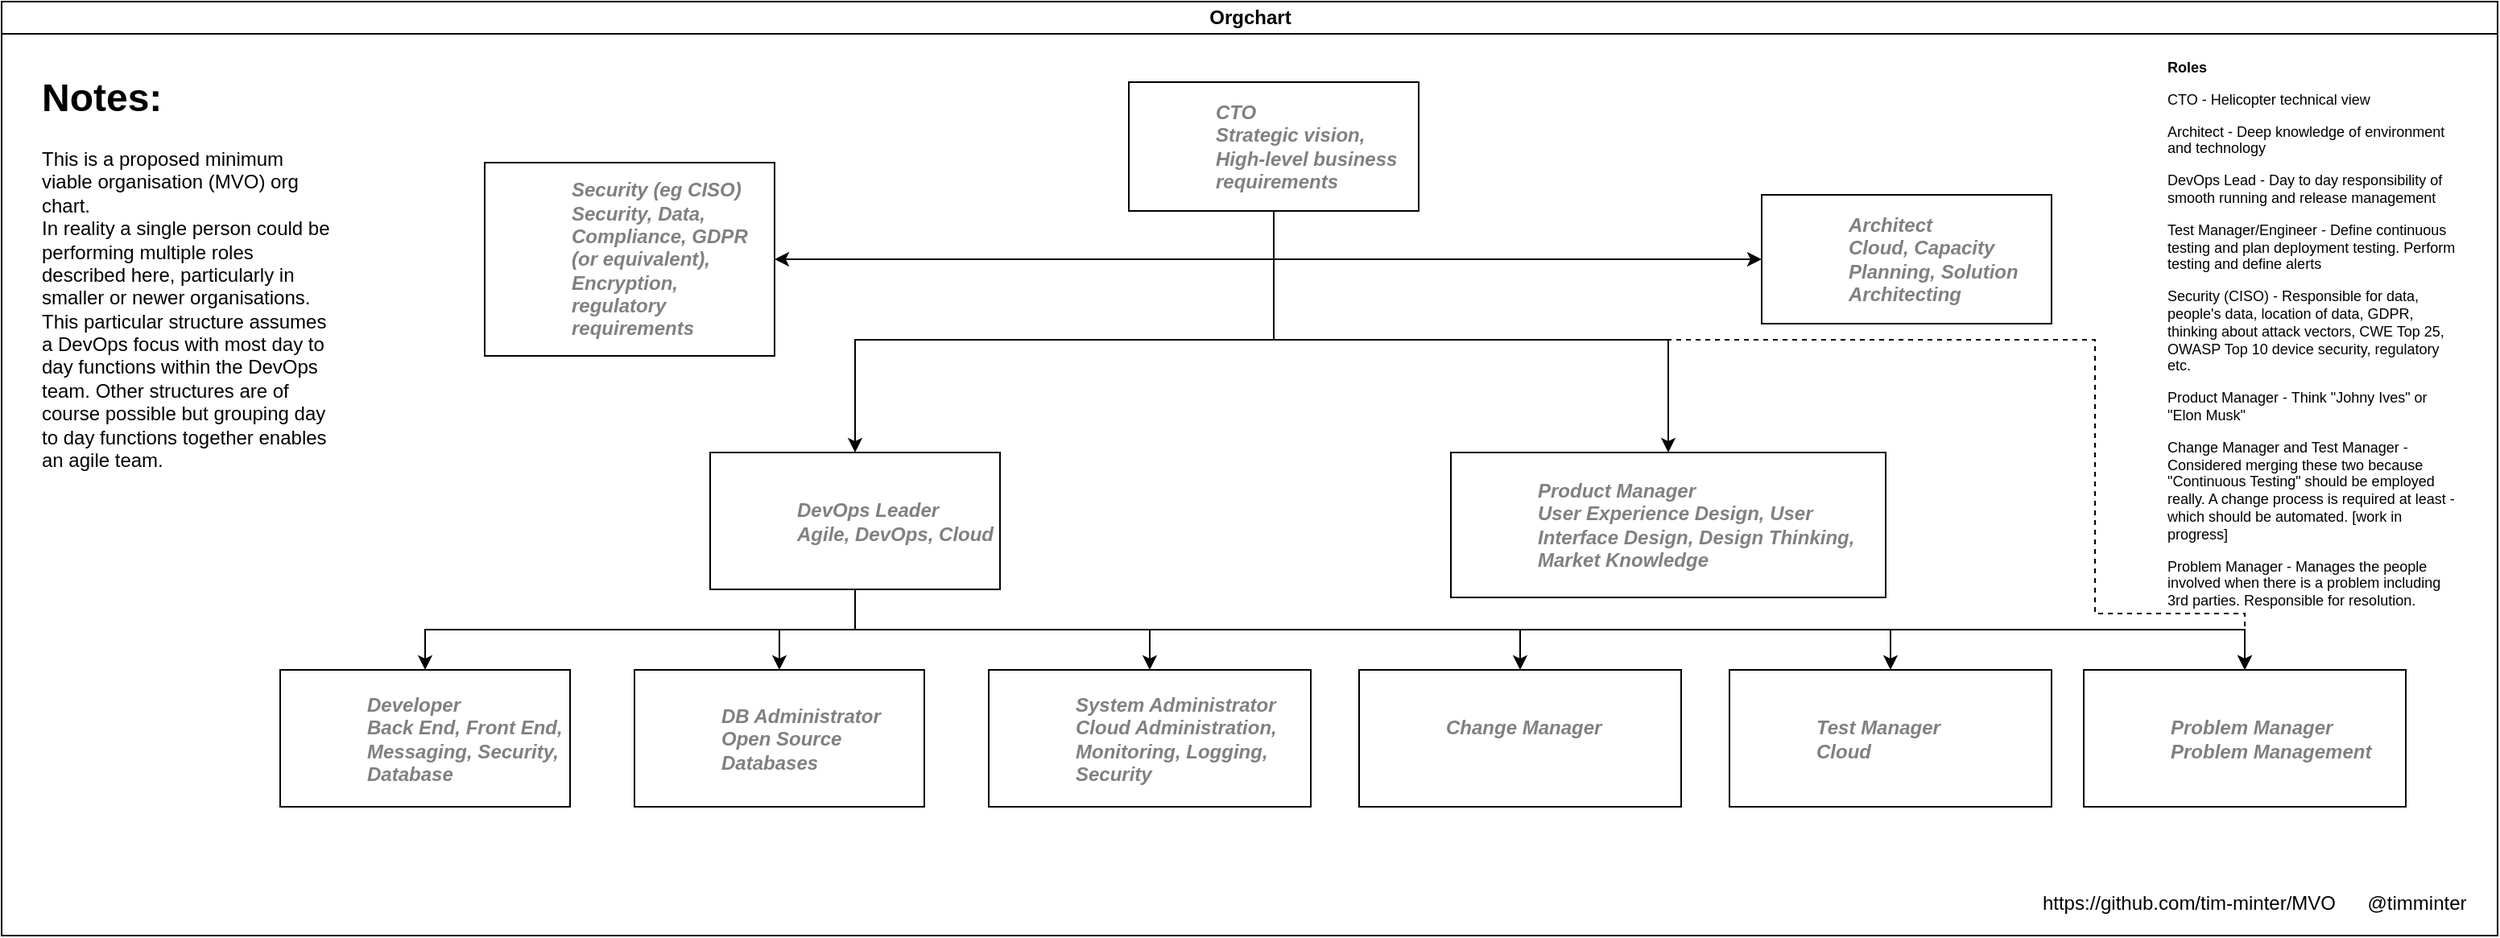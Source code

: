 <mxfile version="14.6.13" type="device"><diagram id="prtHgNgQTEPvFCAcTncT" name="Page-1"><mxGraphModel dx="1933" dy="773" grid="1" gridSize="10" guides="1" tooltips="1" connect="1" arrows="1" fold="1" page="1" pageScale="1" pageWidth="827" pageHeight="1169" math="0" shadow="0"><root><mxCell id="0"/><mxCell id="1" parent="0"/><object label="Orgchart" id="dNxyNK7c78bLwvsdeMH5-11"><mxCell style="swimlane;html=1;startSize=20;horizontal=1;containerType=tree;glass=0;" parent="1" vertex="1"><mxGeometry x="-580" y="90" width="1550" height="580" as="geometry"/></mxCell></object><mxCell id="3JLfMsv4iD11TpVlo-Bk-15" style="edgeStyle=orthogonalEdgeStyle;rounded=0;orthogonalLoop=1;jettySize=auto;html=1;exitX=0.5;exitY=1;exitDx=0;exitDy=0;entryX=0;entryY=0.5;entryDx=0;entryDy=0;" parent="dNxyNK7c78bLwvsdeMH5-11" source="dNxyNK7c78bLwvsdeMH5-12" target="3JLfMsv4iD11TpVlo-Bk-14" edge="1"><mxGeometry relative="1" as="geometry"/></mxCell><mxCell id="3JLfMsv4iD11TpVlo-Bk-44" style="edgeStyle=orthogonalEdgeStyle;rounded=0;orthogonalLoop=1;jettySize=auto;html=1;exitX=0.5;exitY=1;exitDx=0;exitDy=0;entryX=0.5;entryY=0;entryDx=0;entryDy=0;" parent="dNxyNK7c78bLwvsdeMH5-11" source="dNxyNK7c78bLwvsdeMH5-12" target="3JLfMsv4iD11TpVlo-Bk-43" edge="1"><mxGeometry relative="1" as="geometry"><Array as="points"><mxPoint x="790" y="210"/><mxPoint x="1035" y="210"/></Array></mxGeometry></mxCell><mxCell id="3JLfMsv4iD11TpVlo-Bk-46" style="edgeStyle=orthogonalEdgeStyle;rounded=0;orthogonalLoop=1;jettySize=auto;html=1;exitX=0.5;exitY=1;exitDx=0;exitDy=0;entryX=1;entryY=0.5;entryDx=0;entryDy=0;" parent="dNxyNK7c78bLwvsdeMH5-11" source="dNxyNK7c78bLwvsdeMH5-12" target="3JLfMsv4iD11TpVlo-Bk-45" edge="1"><mxGeometry relative="1" as="geometry"/></mxCell><UserObject label="&lt;i style=&quot;color: gray&quot;&gt;%position%&lt;br&gt;%Skills%&lt;/i&gt;" position="CTO" placeholders="1" Skills=" Strategic vision, High-level business requirements" id="dNxyNK7c78bLwvsdeMH5-12"><mxCell style="label;image=https://cdn3.iconfinder.com/data/icons/user-avatars-1/512/users-3-128.png;whiteSpace=wrap;html=1;rounded=0;glass=0;treeMoving=1;treeFolding=1;" parent="dNxyNK7c78bLwvsdeMH5-11" vertex="1"><mxGeometry x="700" y="50" width="180" height="80" as="geometry"/></mxCell></UserObject><mxCell id="3JLfMsv4iD11TpVlo-Bk-2" style="edgeStyle=orthogonalEdgeStyle;rounded=0;orthogonalLoop=1;jettySize=auto;html=1;exitX=0.5;exitY=1;exitDx=0;exitDy=0;entryX=0.5;entryY=0;entryDx=0;entryDy=0;" parent="dNxyNK7c78bLwvsdeMH5-11" source="dNxyNK7c78bLwvsdeMH5-12" target="3JLfMsv4iD11TpVlo-Bk-1" edge="1"><mxGeometry relative="1" as="geometry"><Array as="points"><mxPoint x="790" y="210"/><mxPoint x="530" y="210"/></Array></mxGeometry></mxCell><mxCell id="3JLfMsv4iD11TpVlo-Bk-21" style="edgeStyle=orthogonalEdgeStyle;rounded=0;orthogonalLoop=1;jettySize=auto;html=1;exitX=0.5;exitY=1;exitDx=0;exitDy=0;" parent="dNxyNK7c78bLwvsdeMH5-11" source="3JLfMsv4iD11TpVlo-Bk-1" target="3JLfMsv4iD11TpVlo-Bk-16" edge="1"><mxGeometry relative="1" as="geometry"/></mxCell><mxCell id="3JLfMsv4iD11TpVlo-Bk-22" style="edgeStyle=orthogonalEdgeStyle;rounded=0;orthogonalLoop=1;jettySize=auto;html=1;exitX=0.5;exitY=1;exitDx=0;exitDy=0;" parent="dNxyNK7c78bLwvsdeMH5-11" source="3JLfMsv4iD11TpVlo-Bk-1" target="3JLfMsv4iD11TpVlo-Bk-17" edge="1"><mxGeometry relative="1" as="geometry"/></mxCell><mxCell id="3JLfMsv4iD11TpVlo-Bk-23" style="edgeStyle=orthogonalEdgeStyle;rounded=0;orthogonalLoop=1;jettySize=auto;html=1;exitX=0.5;exitY=1;exitDx=0;exitDy=0;" parent="dNxyNK7c78bLwvsdeMH5-11" source="3JLfMsv4iD11TpVlo-Bk-1" target="3JLfMsv4iD11TpVlo-Bk-18" edge="1"><mxGeometry relative="1" as="geometry"/></mxCell><mxCell id="3JLfMsv4iD11TpVlo-Bk-40" style="edgeStyle=orthogonalEdgeStyle;rounded=0;orthogonalLoop=1;jettySize=auto;html=1;exitX=0.5;exitY=1;exitDx=0;exitDy=0;" parent="dNxyNK7c78bLwvsdeMH5-11" source="3JLfMsv4iD11TpVlo-Bk-1" target="3JLfMsv4iD11TpVlo-Bk-38" edge="1"><mxGeometry relative="1" as="geometry"/></mxCell><mxCell id="3JLfMsv4iD11TpVlo-Bk-42" style="edgeStyle=orthogonalEdgeStyle;rounded=0;orthogonalLoop=1;jettySize=auto;html=1;entryX=0.5;entryY=0;entryDx=0;entryDy=0;exitX=0.5;exitY=1;exitDx=0;exitDy=0;dashed=1;" parent="dNxyNK7c78bLwvsdeMH5-11" source="dNxyNK7c78bLwvsdeMH5-12" target="3JLfMsv4iD11TpVlo-Bk-41" edge="1"><mxGeometry relative="1" as="geometry"><mxPoint x="780" y="130" as="sourcePoint"/><Array as="points"><mxPoint x="790" y="210"/><mxPoint x="1300" y="210"/><mxPoint x="1300" y="380"/><mxPoint x="1393" y="380"/></Array></mxGeometry></mxCell><mxCell id="3R7zKzdbDK1aMqlZY8Ui-6" style="edgeStyle=orthogonalEdgeStyle;rounded=0;orthogonalLoop=1;jettySize=auto;html=1;exitX=0.5;exitY=1;exitDx=0;exitDy=0;entryX=0.5;entryY=0;entryDx=0;entryDy=0;" edge="1" parent="dNxyNK7c78bLwvsdeMH5-11" source="3JLfMsv4iD11TpVlo-Bk-1" target="3JLfMsv4iD11TpVlo-Bk-41"><mxGeometry relative="1" as="geometry"/></mxCell><UserObject label="&lt;i style=&quot;color: gray&quot;&gt;%position%&lt;br&gt;%Skills%&lt;br&gt;&lt;/i&gt;" position="DevOps Leader" placeholders="1" Skills="Agile, DevOps, Cloud" id="3JLfMsv4iD11TpVlo-Bk-1"><mxCell style="label;image=https://cdn3.iconfinder.com/data/icons/user-avatars-1/512/users-10-3-128.png;whiteSpace=wrap;html=1;rounded=0;glass=0;treeFolding=1;treeMoving=1;" parent="dNxyNK7c78bLwvsdeMH5-11" vertex="1"><mxGeometry x="440" y="280" width="180" height="85" as="geometry"/></mxCell></UserObject><UserObject label="&lt;i style=&quot;color: gray&quot;&gt;%position%&lt;br&gt;%Skills%&lt;br&gt;&lt;/i&gt;" position="Architect" placeholders="1" Skills="Cloud, Capacity Planning, Solution Architecting" id="3JLfMsv4iD11TpVlo-Bk-14"><mxCell style="label;image=https://cdn3.iconfinder.com/data/icons/user-avatars-1/512/users-3-128.png;whiteSpace=wrap;html=1;rounded=0;glass=0;treeMoving=1;treeFolding=1;" parent="dNxyNK7c78bLwvsdeMH5-11" vertex="1"><mxGeometry x="1093" y="120" width="180" height="80" as="geometry"/></mxCell></UserObject><UserObject label="&lt;i style=&quot;color: gray&quot;&gt;%position%&lt;br&gt;%Skills%&lt;br&gt;&lt;/i&gt;" position="Developer" placeholders="1" Skills="Back End, Front End, Messaging, Security, Database" id="3JLfMsv4iD11TpVlo-Bk-16"><mxCell style="label;image=https://cdn3.iconfinder.com/data/icons/user-avatars-1/512/users-3-128.png;whiteSpace=wrap;html=1;rounded=0;glass=0;treeFolding=1;treeMoving=1;" parent="dNxyNK7c78bLwvsdeMH5-11" vertex="1"><mxGeometry x="173" y="415" width="180" height="85" as="geometry"/></mxCell></UserObject><UserObject label="&lt;i style=&quot;color: gray&quot;&gt;%position%&lt;br&gt;%Skills%&lt;br&gt;&lt;/i&gt;" position="DB Administrator" placeholders="1" Skills="Open Source Databases" id="3JLfMsv4iD11TpVlo-Bk-17"><mxCell style="label;image=https://cdn3.iconfinder.com/data/icons/user-avatars-1/512/users-10-3-128.png;whiteSpace=wrap;html=1;rounded=0;glass=0;treeFolding=1;treeMoving=1;" parent="dNxyNK7c78bLwvsdeMH5-11" vertex="1"><mxGeometry x="393" y="415" width="180" height="85" as="geometry"/></mxCell></UserObject><UserObject label="&lt;i style=&quot;color: gray&quot;&gt;%position%&lt;br&gt;%Skills%&lt;br&gt;&lt;/i&gt;" position="System Administrator" placeholders="1" Skills="Cloud Administration, Monitoring, Logging, Security" id="3JLfMsv4iD11TpVlo-Bk-18"><mxCell style="label;image=https://cdn3.iconfinder.com/data/icons/user-avatars-1/512/users-3-128.png;whiteSpace=wrap;html=1;rounded=0;glass=0;treeFolding=1;treeMoving=1;" parent="dNxyNK7c78bLwvsdeMH5-11" vertex="1"><mxGeometry x="613" y="415" width="200" height="85" as="geometry"/></mxCell></UserObject><UserObject label="&lt;i style=&quot;color: gray&quot;&gt;%position%&lt;br&gt;%Skills%&lt;br&gt;&lt;/i&gt;" position="Change Manager" placeholders="1" Skills="" id="3JLfMsv4iD11TpVlo-Bk-24"><mxCell style="label;image=https://cdn3.iconfinder.com/data/icons/user-avatars-1/512/users-10-3-128.png;whiteSpace=wrap;html=1;rounded=0;glass=0;treeFolding=1;treeMoving=1;" parent="dNxyNK7c78bLwvsdeMH5-11" vertex="1"><mxGeometry x="843" y="415" width="200" height="85" as="geometry"/></mxCell></UserObject><UserObject label="&lt;i style=&quot;color: gray&quot;&gt;%position%&lt;br&gt;%Skills%&lt;br&gt;&lt;/i&gt;" position="Test Manager" placeholders="1" Skills="Cloud" id="3JLfMsv4iD11TpVlo-Bk-38"><mxCell style="label;image=https://cdn3.iconfinder.com/data/icons/user-avatars-1/512/users-3-128.png;whiteSpace=wrap;html=1;rounded=0;glass=0;treeFolding=1;treeMoving=1;" parent="dNxyNK7c78bLwvsdeMH5-11" vertex="1"><mxGeometry x="1073" y="415" width="200" height="85" as="geometry"/></mxCell></UserObject><mxCell id="3JLfMsv4iD11TpVlo-Bk-39" style="edgeStyle=orthogonalEdgeStyle;rounded=0;orthogonalLoop=1;jettySize=auto;html=1;exitX=0.5;exitY=1;exitDx=0;exitDy=0;" parent="dNxyNK7c78bLwvsdeMH5-11" source="3JLfMsv4iD11TpVlo-Bk-1" target="3JLfMsv4iD11TpVlo-Bk-24" edge="1"><mxGeometry relative="1" as="geometry"><mxPoint x="883" y="395" as="targetPoint"/></mxGeometry></mxCell><UserObject label="&lt;i style=&quot;color: gray&quot;&gt;%position%&lt;br&gt;%Skills%&lt;br&gt;&lt;/i&gt;" position="Problem Manager" placeholders="1" Skills="Problem Management" id="3JLfMsv4iD11TpVlo-Bk-41"><mxCell style="label;image=https://cdn3.iconfinder.com/data/icons/user-avatars-1/512/users-10-3-128.png;whiteSpace=wrap;html=1;rounded=0;glass=0;treeFolding=1;treeMoving=1;" parent="dNxyNK7c78bLwvsdeMH5-11" vertex="1"><mxGeometry x="1293" y="415" width="200" height="85" as="geometry"/></mxCell></UserObject><UserObject label="&lt;i style=&quot;color: gray&quot;&gt;%position%&lt;br&gt;%Skills%&lt;br&gt;&lt;/i&gt;" position="Product Manager" placeholders="1" Skills="User Experience Design, User Interface Design, Design Thinking, Market Knowledge" id="3JLfMsv4iD11TpVlo-Bk-43"><mxCell style="label;image=https://cdn3.iconfinder.com/data/icons/user-avatars-1/512/users-3-128.png;whiteSpace=wrap;html=1;rounded=0;glass=0;treeMoving=1;treeFolding=1;" parent="dNxyNK7c78bLwvsdeMH5-11" vertex="1"><mxGeometry x="900" y="280" width="270" height="90" as="geometry"/></mxCell></UserObject><UserObject label="&lt;i style=&quot;color: gray&quot;&gt;%position%&lt;br&gt;%Skills%&lt;br&gt;&lt;/i&gt;" position="Security (eg CISO)" placeholders="1" Skills="Security, Data, Compliance, GDPR (or equivalent), Encryption, regulatory requirements" id="3JLfMsv4iD11TpVlo-Bk-45"><mxCell style="label;image=https://cdn3.iconfinder.com/data/icons/user-avatars-1/512/users-3-128.png;whiteSpace=wrap;html=1;rounded=0;glass=0;treeMoving=1;treeFolding=1;" parent="dNxyNK7c78bLwvsdeMH5-11" vertex="1"><mxGeometry x="300" y="100" width="180" height="120" as="geometry"/></mxCell></UserObject><mxCell id="3JLfMsv4iD11TpVlo-Bk-47" value="&lt;h1&gt;Notes:&lt;/h1&gt;&lt;div&gt;This is a proposed minimum viable organisation (MVO) org chart.&amp;nbsp;&lt;/div&gt;&lt;div&gt;In reality a single person could be performing multiple roles described here, particularly in smaller or newer organisations.&lt;/div&gt;&lt;div&gt;This particular structure assumes a DevOps focus with most day to day functions within the DevOps team. Other structures are of course possible but grouping day to day functions together enables an agile team.&amp;nbsp;&lt;/div&gt;" style="text;html=1;strokeColor=none;fillColor=none;spacing=5;spacingTop=-20;whiteSpace=wrap;overflow=hidden;rounded=0;" parent="dNxyNK7c78bLwvsdeMH5-11" vertex="1"><mxGeometry x="20" y="40" width="190" height="270" as="geometry"/></mxCell><mxCell id="3JLfMsv4iD11TpVlo-Bk-3" value="&lt;h1 style=&quot;font-size: 9px&quot;&gt;&lt;font style=&quot;font-size: 9px&quot;&gt;Roles&lt;/font&gt;&lt;/h1&gt;&lt;p style=&quot;font-size: 9px&quot;&gt;&lt;font style=&quot;font-size: 9px&quot;&gt;CTO - Helicopter technical view&lt;/font&gt;&lt;/p&gt;&lt;p style=&quot;font-size: 9px&quot;&gt;&lt;font style=&quot;font-size: 9px&quot;&gt;Architect - Deep knowledge of environment and technology&lt;/font&gt;&lt;/p&gt;&lt;p style=&quot;font-size: 9px&quot;&gt;&lt;font style=&quot;font-size: 9px&quot;&gt;DevOps Lead - Day to day responsibility of smooth running and release management&lt;/font&gt;&lt;/p&gt;&lt;p style=&quot;font-size: 9px&quot;&gt;&lt;font style=&quot;font-size: 9px&quot;&gt;Test Manager/Engineer - Define continuous testing and plan deployment testing. Perform testing and define alerts&lt;/font&gt;&lt;/p&gt;&lt;p style=&quot;font-size: 9px&quot;&gt;&lt;font style=&quot;font-size: 9px&quot;&gt;Security (CISO) - Responsible for data, people's data, location of data, GDPR, thinking about attack vectors, CWE Top 25, OWASP Top 10 device security, regulatory etc.&lt;/font&gt;&lt;/p&gt;&lt;p style=&quot;font-size: 9px&quot;&gt;&lt;font style=&quot;font-size: 9px&quot;&gt;Product Manager - Think &quot;Johny Ives&quot; or &quot;Elon Musk&quot;&lt;/font&gt;&lt;/p&gt;&lt;p style=&quot;font-size: 9px&quot;&gt;&lt;font style=&quot;font-size: 9px&quot;&gt;Change Manager and Test Manager - Considered merging these two because &quot;Continuous Testing&quot; should be employed really. A change process is required at least - which should be automated. [work in progress]&lt;/font&gt;&lt;/p&gt;&lt;p style=&quot;font-size: 9px&quot;&gt;&lt;font style=&quot;font-size: 9px&quot;&gt;&lt;span&gt;Problem Manager - Manages the people involved when there is a problem including 3rd parties. Responsible for resolution.&amp;nbsp;&amp;nbsp;&lt;/span&gt;&lt;br&gt;&lt;/font&gt;&lt;/p&gt;&lt;p style=&quot;font-size: 9px&quot;&gt;&lt;font style=&quot;font-size: 9px&quot;&gt;&amp;nbsp;&lt;/font&gt;&lt;/p&gt;" style="text;html=1;strokeColor=none;fillColor=none;spacing=5;spacingTop=-20;whiteSpace=wrap;overflow=hidden;rounded=0;" parent="dNxyNK7c78bLwvsdeMH5-11" vertex="1"><mxGeometry x="1340" y="40" width="190" height="340" as="geometry"/></mxCell><mxCell id="3R7zKzdbDK1aMqlZY8Ui-4" value="@timminter" style="text;html=1;strokeColor=none;fillColor=none;align=center;verticalAlign=middle;whiteSpace=wrap;rounded=0;" vertex="1" parent="dNxyNK7c78bLwvsdeMH5-11"><mxGeometry x="1480" y="550" width="40" height="20" as="geometry"/></mxCell><UserObject label="https://github.com/tim-minter/MVO" link="https://github.com/tim-minter/MVO" id="3R7zKzdbDK1aMqlZY8Ui-5"><mxCell style="text;html=1;strokeColor=none;fillColor=none;align=center;verticalAlign=middle;whiteSpace=wrap;rounded=0;" vertex="1" parent="dNxyNK7c78bLwvsdeMH5-11"><mxGeometry x="1210" y="550" width="297" height="20" as="geometry"/></mxCell></UserObject></root></mxGraphModel></diagram></mxfile>